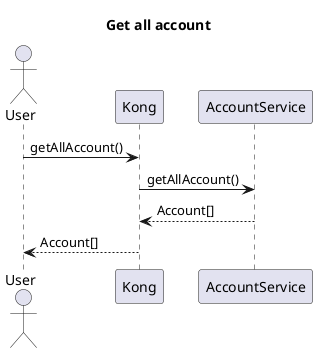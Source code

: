 @startuml get-all-account
title Get all account
actor User

User -> Kong : getAllAccount()
Kong -> AccountService : getAllAccount()
AccountService --> Kong  :Account[]
Kong --> User : Account[]
@enduml